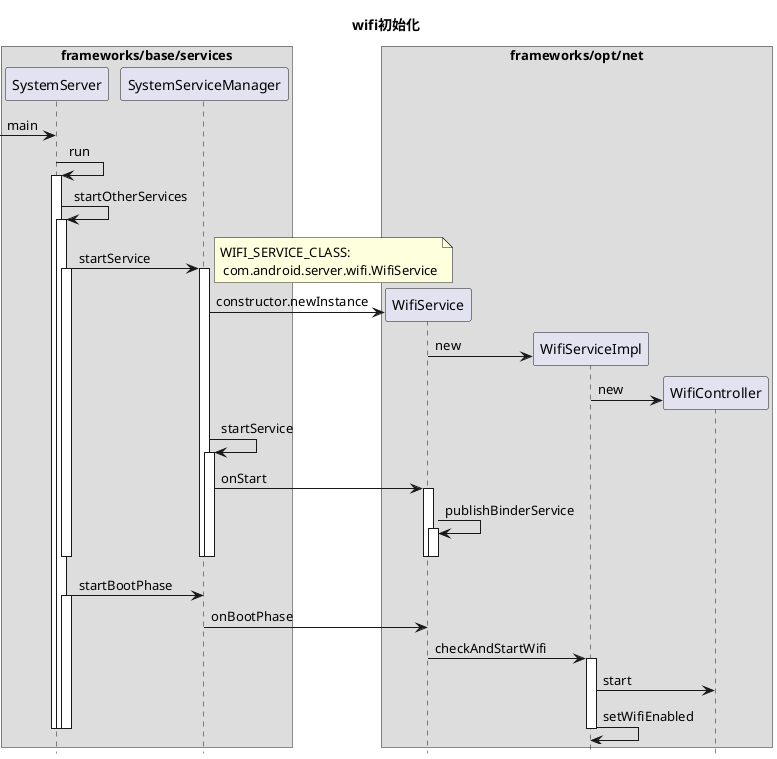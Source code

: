 @startuml
title wifi初始化
hide footbox


box "frameworks/base/services"
participant SystemServer
participant SystemServiceManager
end box

[-> SystemServer: main
SystemServer -> SystemServer: run
activate SystemServer
SystemServer -> SystemServer: startOtherServices
activate SystemServer
SystemServer -> SystemServiceManager: startService
activate SystemServer
note right: WIFI_SERVICE_CLASS: \n com.android.server.wifi.WifiService
activate SystemServiceManager

box "frameworks/opt/net"
participant WifiService
participant WifiServiceImpl
participant WifiController
end box
create WifiService
SystemServiceManager -> WifiService: constructor.newInstance
create WifiServiceImpl
WifiService -> WifiServiceImpl: new
create WifiController
WifiServiceImpl->WifiController:new


SystemServiceManager -> SystemServiceManager: startService
activate SystemServiceManager
SystemServiceManager -> WifiService: onStart
activate WifiService
WifiService -> WifiService: publishBinderService
activate WifiService
deactivate WifiService
deactivate WifiService
deactivate SystemServiceManager
deactivate SystemServiceManager
deactivate SystemServer


SystemServer -> SystemServiceManager: startBootPhase
activate SystemServer
SystemServiceManager -> WifiService: onBootPhase
WifiService->WifiServiceImpl:checkAndStartWifi
activate WifiServiceImpl
WifiServiceImpl->WifiController:start
WifiServiceImpl->WifiServiceImpl:setWifiEnabled
deactivate WifiServiceImpl
deactivate SystemServer
deactivate SystemServer
deactivate SystemServer

@enduml